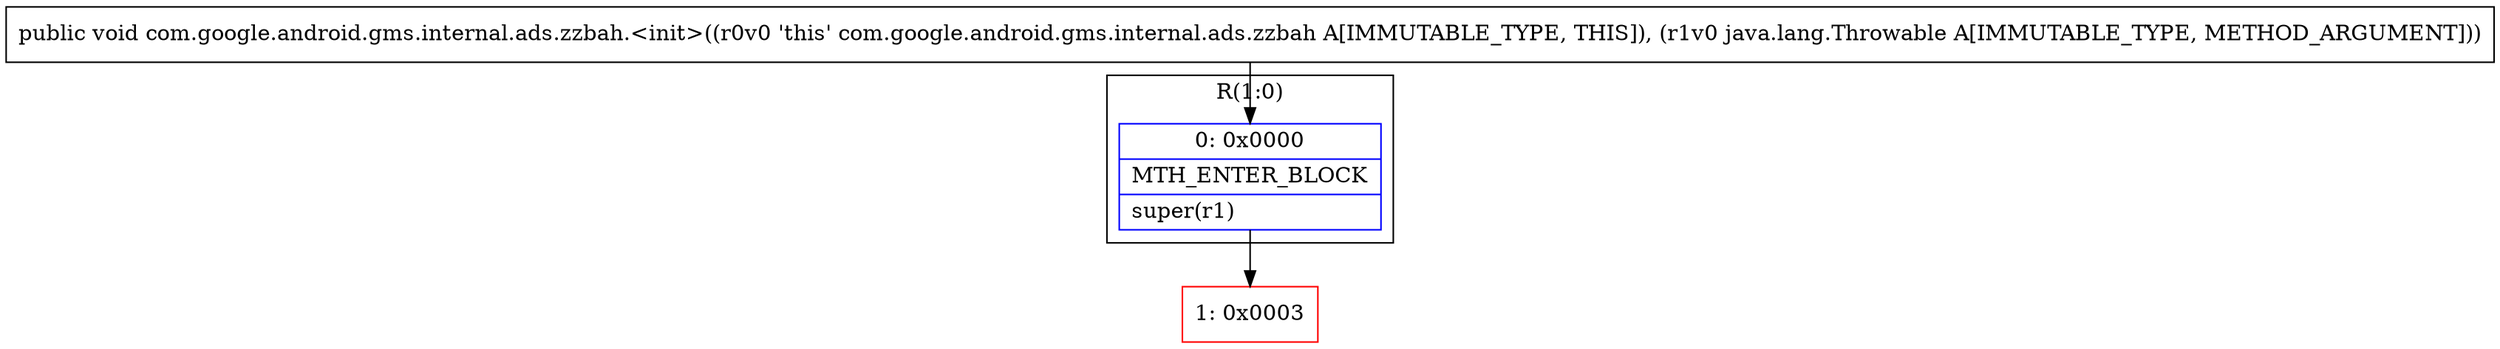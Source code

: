 digraph "CFG forcom.google.android.gms.internal.ads.zzbah.\<init\>(Ljava\/lang\/Throwable;)V" {
subgraph cluster_Region_767904116 {
label = "R(1:0)";
node [shape=record,color=blue];
Node_0 [shape=record,label="{0\:\ 0x0000|MTH_ENTER_BLOCK\l|super(r1)\l}"];
}
Node_1 [shape=record,color=red,label="{1\:\ 0x0003}"];
MethodNode[shape=record,label="{public void com.google.android.gms.internal.ads.zzbah.\<init\>((r0v0 'this' com.google.android.gms.internal.ads.zzbah A[IMMUTABLE_TYPE, THIS]), (r1v0 java.lang.Throwable A[IMMUTABLE_TYPE, METHOD_ARGUMENT])) }"];
MethodNode -> Node_0;
Node_0 -> Node_1;
}

